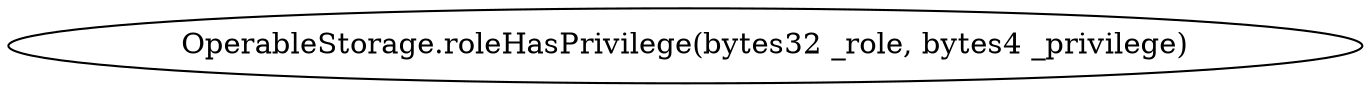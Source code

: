digraph "" {
	graph [bb="0,0,547.12,36"];
	node [label="\N"];
	"OperableStorage.roleHasPrivilege(bytes32 _role, bytes4 _privilege)"	 [height=0.5,
		pos="273.56,18",
		width=7.5989];
}
digraph "" {
	graph [bb="0,0,547.12,36"];
	node [label="\N"];
	"OperableStorage.roleHasPrivilege(bytes32 _role, bytes4 _privilege)"	 [height=0.5,
		pos="273.56,18",
		width=7.5989];
}
digraph "" {
	graph [bb="0,0,547.12,36"];
	node [label="\N"];
	"OperableStorage.roleHasPrivilege(bytes32 _role, bytes4 _privilege)"	 [height=0.5,
		pos="273.56,18",
		width=7.5989];
}
digraph "" {
	graph [bb="0,0,547.12,36"];
	node [label="\N"];
	"OperableStorage.roleHasPrivilege(bytes32 _role, bytes4 _privilege)"	 [height=0.5,
		pos="273.56,18",
		width=7.5989];
}
digraph "" {
	graph [bb="0,0,547.12,36"];
	node [label="\N"];
	"OperableStorage.roleHasPrivilege(bytes32 _role, bytes4 _privilege)"	 [height=0.5,
		pos="273.56,18",
		width=7.5989];
}
